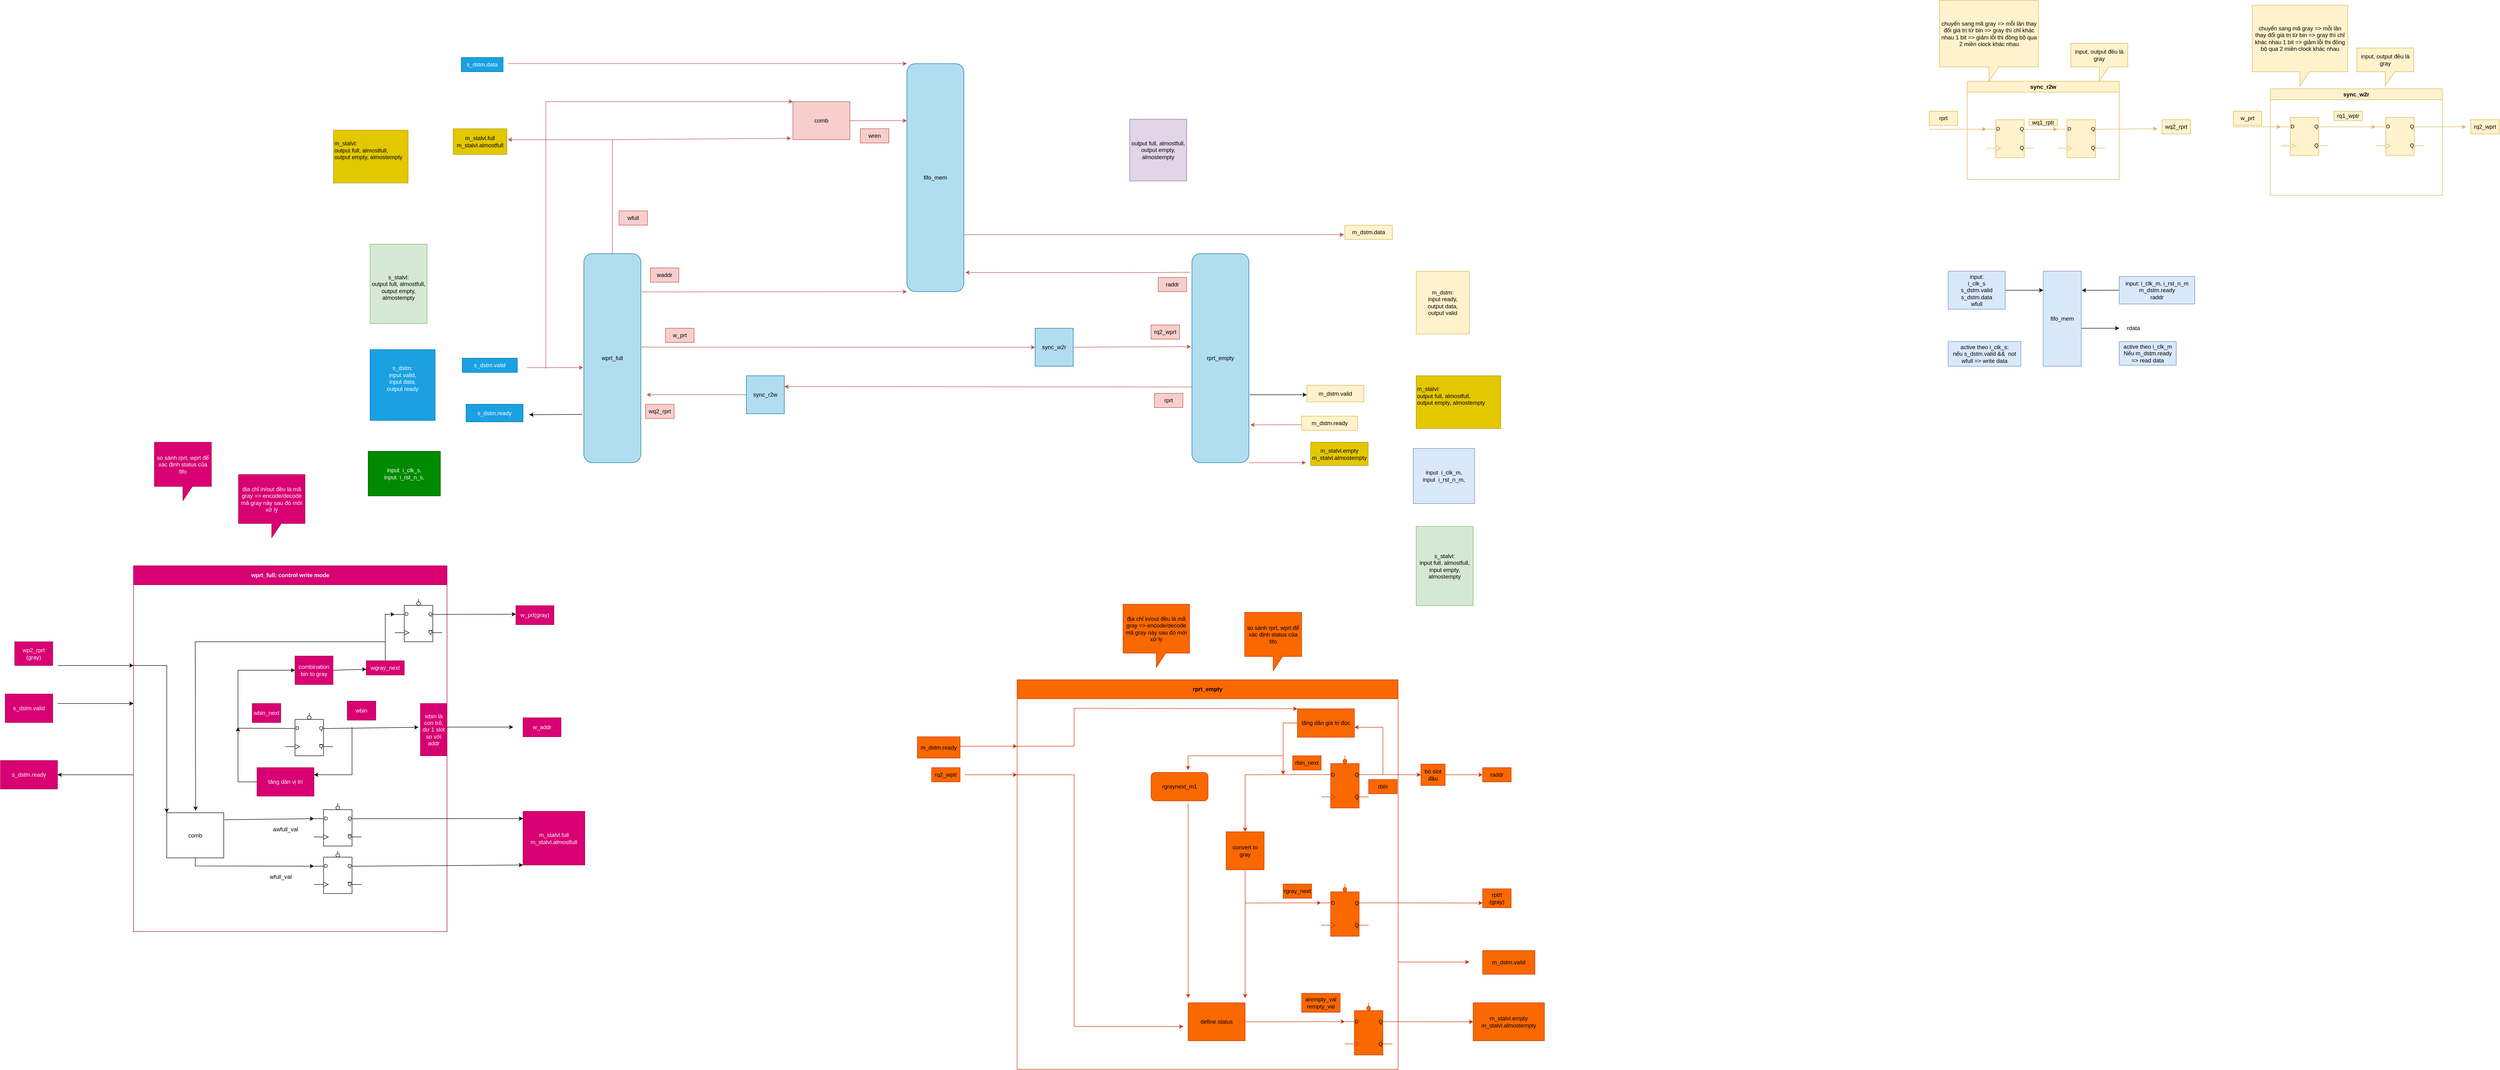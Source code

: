 <mxfile version="21.1.2" type="device">
  <diagram name="Trang-1" id="65f-bcQOaLg-jTsh_qc7">
    <mxGraphModel dx="10359" dy="681" grid="0" gridSize="10" guides="1" tooltips="1" connect="1" arrows="1" fold="1" page="1" pageScale="1" pageWidth="9300" pageHeight="9981" math="0" shadow="0">
      <root>
        <mxCell id="0" />
        <mxCell id="1" parent="0" />
        <mxCell id="_Iu4-vJZ2ZIg731-Mx2W-1" value="wprt_full" style="rounded=1;whiteSpace=wrap;html=1;fillColor=#b1ddf0;strokeColor=#10739e;" parent="1" vertex="1">
          <mxGeometry x="648" y="703" width="120" height="440" as="geometry" />
        </mxCell>
        <mxCell id="_Iu4-vJZ2ZIg731-Mx2W-2" value="rprt_empty" style="rounded=1;whiteSpace=wrap;html=1;fillColor=#b1ddf0;strokeColor=#10739e;" parent="1" vertex="1">
          <mxGeometry x="1928" y="703" width="120" height="440" as="geometry" />
        </mxCell>
        <mxCell id="_Iu4-vJZ2ZIg731-Mx2W-3" value="" style="endArrow=classic;html=1;rounded=0;entryX=-0.012;entryY=0.545;entryDx=0;entryDy=0;entryPerimeter=0;fillColor=#f8cecc;strokeColor=#b85450;" parent="1" target="_Iu4-vJZ2ZIg731-Mx2W-1" edge="1">
          <mxGeometry width="50" height="50" relative="1" as="geometry">
            <mxPoint x="528" y="943" as="sourcePoint" />
            <mxPoint x="638" y="963" as="targetPoint" />
          </mxGeometry>
        </mxCell>
        <mxCell id="_Iu4-vJZ2ZIg731-Mx2W-4" value="s_dstm.valid" style="text;html=1;strokeColor=#006EAF;fillColor=#1ba1e2;align=center;verticalAlign=middle;whiteSpace=wrap;rounded=0;fontColor=#ffffff;" parent="1" vertex="1">
          <mxGeometry x="392" y="923" width="116" height="30" as="geometry" />
        </mxCell>
        <mxCell id="_Iu4-vJZ2ZIg731-Mx2W-5" value="fifo_mem" style="rounded=1;whiteSpace=wrap;html=1;fillColor=#b1ddf0;strokeColor=#10739e;" parent="1" vertex="1">
          <mxGeometry x="1328" y="303" width="120" height="480" as="geometry" />
        </mxCell>
        <mxCell id="_Iu4-vJZ2ZIg731-Mx2W-13" value="" style="verticalLabelPosition=bottom;shadow=0;dashed=0;align=center;html=1;verticalAlign=top;shape=mxgraph.electrical.logic_gates.d_type_flip-flop;fillColor=#fff2cc;strokeColor=#d6b656;" parent="1" vertex="1">
          <mxGeometry x="3600" y="421" width="100" height="80" as="geometry" />
        </mxCell>
        <mxCell id="_Iu4-vJZ2ZIg731-Mx2W-14" value="" style="verticalLabelPosition=bottom;shadow=0;dashed=0;align=center;html=1;verticalAlign=top;shape=mxgraph.electrical.logic_gates.d_type_flip-flop;fillColor=#fff2cc;strokeColor=#d6b656;" parent="1" vertex="1">
          <mxGeometry x="3750" y="421" width="100" height="80" as="geometry" />
        </mxCell>
        <mxCell id="_Iu4-vJZ2ZIg731-Mx2W-20" value="" style="endArrow=classic;html=1;rounded=0;fillColor=#f8cecc;strokeColor=#b85450;exitX=0;exitY=0.5;exitDx=0;exitDy=0;" parent="1" source="k-_fbgpfqe8nSi_xEBhA-1" edge="1">
          <mxGeometry width="50" height="50" relative="1" as="geometry">
            <mxPoint x="1020" y="1090" as="sourcePoint" />
            <mxPoint x="780" y="1000" as="targetPoint" />
            <Array as="points">
              <mxPoint x="950" y="1000" />
              <mxPoint x="900" y="1000" />
            </Array>
          </mxGeometry>
        </mxCell>
        <mxCell id="_Iu4-vJZ2ZIg731-Mx2W-21" value="wq2_rprt" style="text;html=1;strokeColor=#b85450;fillColor=#f8cecc;align=center;verticalAlign=middle;whiteSpace=wrap;rounded=0;" parent="1" vertex="1">
          <mxGeometry x="778" y="1020" width="60" height="30" as="geometry" />
        </mxCell>
        <mxCell id="_Iu4-vJZ2ZIg731-Mx2W-23" value="" style="endArrow=classic;html=1;rounded=0;entryX=0;entryY=0.25;entryDx=0;entryDy=0;entryPerimeter=0;exitX=1;exitY=0.25;exitDx=0;exitDy=0;exitPerimeter=0;fillColor=#fff2cc;strokeColor=#d6b656;" parent="1" source="_Iu4-vJZ2ZIg731-Mx2W-13" target="_Iu4-vJZ2ZIg731-Mx2W-14" edge="1">
          <mxGeometry width="50" height="50" relative="1" as="geometry">
            <mxPoint x="3690" y="471" as="sourcePoint" />
            <mxPoint x="3740" y="421" as="targetPoint" />
          </mxGeometry>
        </mxCell>
        <mxCell id="_Iu4-vJZ2ZIg731-Mx2W-24" value="" style="endArrow=classic;html=1;rounded=0;exitX=-0.004;exitY=0.638;exitDx=0;exitDy=0;exitPerimeter=0;fillColor=#f8cecc;strokeColor=#b85450;" parent="1" source="_Iu4-vJZ2ZIg731-Mx2W-2" edge="1">
          <mxGeometry width="50" height="50" relative="1" as="geometry">
            <mxPoint x="1448" y="983" as="sourcePoint" />
            <mxPoint x="1070" y="983" as="targetPoint" />
            <Array as="points">
              <mxPoint x="1140" y="983" />
              <mxPoint x="1078" y="983" />
              <mxPoint x="1080" y="983" />
            </Array>
          </mxGeometry>
        </mxCell>
        <mxCell id="_Iu4-vJZ2ZIg731-Mx2W-26" value="" style="verticalLabelPosition=bottom;shadow=0;dashed=0;align=center;html=1;verticalAlign=top;shape=mxgraph.electrical.logic_gates.d_type_flip-flop;fillColor=#fff2cc;strokeColor=#d6b656;" parent="1" vertex="1">
          <mxGeometry x="4220" y="416" width="100" height="80" as="geometry" />
        </mxCell>
        <mxCell id="_Iu4-vJZ2ZIg731-Mx2W-27" value="" style="verticalLabelPosition=bottom;shadow=0;dashed=0;align=center;html=1;verticalAlign=top;shape=mxgraph.electrical.logic_gates.d_type_flip-flop;fillColor=#fff2cc;strokeColor=#d6b656;" parent="1" vertex="1">
          <mxGeometry x="4421" y="416" width="100" height="80" as="geometry" />
        </mxCell>
        <mxCell id="_Iu4-vJZ2ZIg731-Mx2W-28" value="rprt" style="text;html=1;strokeColor=#b85450;fillColor=#f8cecc;align=center;verticalAlign=middle;whiteSpace=wrap;rounded=0;" parent="1" vertex="1">
          <mxGeometry x="1849" y="997" width="60" height="30" as="geometry" />
        </mxCell>
        <mxCell id="_Iu4-vJZ2ZIg731-Mx2W-29" value="" style="endArrow=classic;html=1;rounded=0;exitX=1.011;exitY=0.447;exitDx=0;exitDy=0;exitPerimeter=0;fillColor=#f8cecc;strokeColor=#b85450;entryX=0;entryY=0.5;entryDx=0;entryDy=0;" parent="1" source="_Iu4-vJZ2ZIg731-Mx2W-1" target="k-_fbgpfqe8nSi_xEBhA-9" edge="1">
          <mxGeometry width="50" height="50" relative="1" as="geometry">
            <mxPoint x="898" y="913" as="sourcePoint" />
            <mxPoint x="1540" y="1250" as="targetPoint" />
            <Array as="points">
              <mxPoint x="1528" y="900" />
            </Array>
          </mxGeometry>
        </mxCell>
        <mxCell id="_Iu4-vJZ2ZIg731-Mx2W-30" value="w_prt" style="text;html=1;strokeColor=#b85450;fillColor=#f8cecc;align=center;verticalAlign=middle;whiteSpace=wrap;rounded=0;" parent="1" vertex="1">
          <mxGeometry x="820" y="860" width="60" height="30" as="geometry" />
        </mxCell>
        <mxCell id="_Iu4-vJZ2ZIg731-Mx2W-31" value="" style="endArrow=classic;html=1;rounded=0;exitX=1;exitY=0.25;exitDx=0;exitDy=0;exitPerimeter=0;fillColor=#fff2cc;strokeColor=#d6b656;" parent="1" source="_Iu4-vJZ2ZIg731-Mx2W-26" edge="1">
          <mxGeometry width="50" height="50" relative="1" as="geometry">
            <mxPoint x="4310" y="506" as="sourcePoint" />
            <mxPoint x="4420" y="436" as="targetPoint" />
          </mxGeometry>
        </mxCell>
        <mxCell id="_Iu4-vJZ2ZIg731-Mx2W-32" value="" style="endArrow=classic;html=1;rounded=0;entryX=-0.017;entryY=0.445;entryDx=0;entryDy=0;entryPerimeter=0;fillColor=#f8cecc;strokeColor=#b85450;" parent="1" source="k-_fbgpfqe8nSi_xEBhA-9" target="_Iu4-vJZ2ZIg731-Mx2W-2" edge="1">
          <mxGeometry width="50" height="50" relative="1" as="geometry">
            <mxPoint x="1750" y="1053" as="sourcePoint" />
            <mxPoint x="1888" y="1043" as="targetPoint" />
          </mxGeometry>
        </mxCell>
        <mxCell id="_Iu4-vJZ2ZIg731-Mx2W-33" value="rq2_wprt" style="text;html=1;strokeColor=#b85450;fillColor=#f8cecc;align=center;verticalAlign=middle;whiteSpace=wrap;rounded=0;" parent="1" vertex="1">
          <mxGeometry x="1842" y="853" width="60" height="30" as="geometry" />
        </mxCell>
        <mxCell id="_Iu4-vJZ2ZIg731-Mx2W-34" value="" style="endArrow=classic;html=1;rounded=0;exitX=1.013;exitY=0.183;exitDx=0;exitDy=0;exitPerimeter=0;entryX=0;entryY=1;entryDx=0;entryDy=0;fillColor=#f8cecc;strokeColor=#b85450;" parent="1" source="_Iu4-vJZ2ZIg731-Mx2W-1" target="_Iu4-vJZ2ZIg731-Mx2W-5" edge="1">
          <mxGeometry width="50" height="50" relative="1" as="geometry">
            <mxPoint x="878" y="843" as="sourcePoint" />
            <mxPoint x="928" y="793" as="targetPoint" />
          </mxGeometry>
        </mxCell>
        <mxCell id="_Iu4-vJZ2ZIg731-Mx2W-35" value="waddr" style="text;html=1;strokeColor=#b85450;fillColor=#f8cecc;align=center;verticalAlign=middle;whiteSpace=wrap;rounded=0;" parent="1" vertex="1">
          <mxGeometry x="788" y="733" width="60" height="30" as="geometry" />
        </mxCell>
        <mxCell id="_Iu4-vJZ2ZIg731-Mx2W-38" value="" style="endArrow=classic;html=1;rounded=0;entryX=0;entryY=0.25;entryDx=0;entryDy=0;fillColor=#f8cecc;strokeColor=#b85450;" parent="1" target="_Iu4-vJZ2ZIg731-Mx2W-5" edge="1">
          <mxGeometry width="50" height="50" relative="1" as="geometry">
            <mxPoint x="1208" y="423" as="sourcePoint" />
            <mxPoint x="1278" y="433" as="targetPoint" />
          </mxGeometry>
        </mxCell>
        <mxCell id="_Iu4-vJZ2ZIg731-Mx2W-39" value="wren" style="text;html=1;strokeColor=#b85450;fillColor=#f8cecc;align=center;verticalAlign=middle;whiteSpace=wrap;rounded=0;" parent="1" vertex="1">
          <mxGeometry x="1230" y="440" width="60" height="30" as="geometry" />
        </mxCell>
        <mxCell id="_Iu4-vJZ2ZIg731-Mx2W-41" value="comb" style="rounded=0;whiteSpace=wrap;html=1;fillColor=#f8cecc;strokeColor=#b85450;" parent="1" vertex="1">
          <mxGeometry x="1088" y="383" width="120" height="80" as="geometry" />
        </mxCell>
        <mxCell id="_Iu4-vJZ2ZIg731-Mx2W-43" value="" style="endArrow=classic;html=1;rounded=0;entryX=0;entryY=0;entryDx=0;entryDy=0;fillColor=#f8cecc;strokeColor=#b85450;" parent="1" target="_Iu4-vJZ2ZIg731-Mx2W-41" edge="1">
          <mxGeometry width="50" height="50" relative="1" as="geometry">
            <mxPoint x="568" y="944.569" as="sourcePoint" />
            <mxPoint x="828" y="353" as="targetPoint" />
            <Array as="points">
              <mxPoint x="568" y="383" />
            </Array>
          </mxGeometry>
        </mxCell>
        <mxCell id="_Iu4-vJZ2ZIg731-Mx2W-44" value="" style="endArrow=classic;html=1;rounded=0;entryX=-0.034;entryY=0.964;entryDx=0;entryDy=0;entryPerimeter=0;exitX=0.5;exitY=0;exitDx=0;exitDy=0;fillColor=#f8cecc;strokeColor=#b85450;" parent="1" source="_Iu4-vJZ2ZIg731-Mx2W-1" target="_Iu4-vJZ2ZIg731-Mx2W-41" edge="1">
          <mxGeometry width="50" height="50" relative="1" as="geometry">
            <mxPoint x="928" y="533" as="sourcePoint" />
            <mxPoint x="978" y="483" as="targetPoint" />
            <Array as="points">
              <mxPoint x="708" y="463" />
            </Array>
          </mxGeometry>
        </mxCell>
        <mxCell id="_Iu4-vJZ2ZIg731-Mx2W-45" value="wfull" style="text;html=1;strokeColor=#b85450;fillColor=#f8cecc;align=center;verticalAlign=middle;whiteSpace=wrap;rounded=0;" parent="1" vertex="1">
          <mxGeometry x="722" y="613" width="60" height="30" as="geometry" />
        </mxCell>
        <mxCell id="_Iu4-vJZ2ZIg731-Mx2W-47" value="" style="endArrow=classic;html=1;rounded=0;entryX=0;entryY=0;entryDx=0;entryDy=0;fillColor=#f8cecc;strokeColor=#b85450;" parent="1" target="_Iu4-vJZ2ZIg731-Mx2W-5" edge="1">
          <mxGeometry width="50" height="50" relative="1" as="geometry">
            <mxPoint x="488" y="303" as="sourcePoint" />
            <mxPoint x="898" y="273" as="targetPoint" />
          </mxGeometry>
        </mxCell>
        <mxCell id="_Iu4-vJZ2ZIg731-Mx2W-48" value="s_dstm.data" style="text;html=1;strokeColor=#006EAF;fillColor=#1ba1e2;align=center;verticalAlign=middle;whiteSpace=wrap;rounded=0;fontColor=#ffffff;" parent="1" vertex="1">
          <mxGeometry x="390" y="290" width="88" height="30" as="geometry" />
        </mxCell>
        <mxCell id="_Iu4-vJZ2ZIg731-Mx2W-49" value="" style="endArrow=classic;html=1;rounded=0;fillColor=#f8cecc;strokeColor=#b85450;" parent="1" edge="1">
          <mxGeometry width="50" height="50" relative="1" as="geometry">
            <mxPoint x="708" y="463" as="sourcePoint" />
            <mxPoint x="488" y="463" as="targetPoint" />
          </mxGeometry>
        </mxCell>
        <mxCell id="_Iu4-vJZ2ZIg731-Mx2W-50" value="" style="endArrow=classic;html=1;rounded=0;exitX=1;exitY=1;exitDx=0;exitDy=0;fillColor=#f8cecc;strokeColor=#b85450;" parent="1" source="_Iu4-vJZ2ZIg731-Mx2W-2" edge="1">
          <mxGeometry width="50" height="50" relative="1" as="geometry">
            <mxPoint x="2088" y="1093" as="sourcePoint" />
            <mxPoint x="2168" y="1143" as="targetPoint" />
          </mxGeometry>
        </mxCell>
        <mxCell id="_Iu4-vJZ2ZIg731-Mx2W-51" value="m_stalvl.empty&lt;br&gt;m_stalvl.almostempty" style="text;html=1;strokeColor=#B09500;fillColor=#e3c800;align=center;verticalAlign=middle;whiteSpace=wrap;rounded=0;fontColor=#000000;" parent="1" vertex="1">
          <mxGeometry x="2178" y="1100" width="121" height="49" as="geometry" />
        </mxCell>
        <mxCell id="_Iu4-vJZ2ZIg731-Mx2W-52" value="" style="endArrow=classic;html=1;rounded=0;entryX=1.025;entryY=0.819;entryDx=0;entryDy=0;entryPerimeter=0;fillColor=#f8cecc;strokeColor=#b85450;" parent="1" target="_Iu4-vJZ2ZIg731-Mx2W-2" edge="1">
          <mxGeometry width="50" height="50" relative="1" as="geometry">
            <mxPoint x="2168" y="1063" as="sourcePoint" />
            <mxPoint x="2178" y="1013" as="targetPoint" />
          </mxGeometry>
        </mxCell>
        <mxCell id="_Iu4-vJZ2ZIg731-Mx2W-53" value="m_dstm.ready" style="text;html=1;strokeColor=#d6b656;fillColor=#fff2cc;align=center;verticalAlign=middle;whiteSpace=wrap;rounded=0;" parent="1" vertex="1">
          <mxGeometry x="2159" y="1045" width="118" height="30" as="geometry" />
        </mxCell>
        <mxCell id="_Iu4-vJZ2ZIg731-Mx2W-54" value="" style="endArrow=classic;html=1;rounded=0;entryX=1.025;entryY=0.916;entryDx=0;entryDy=0;entryPerimeter=0;exitX=-0.031;exitY=0.089;exitDx=0;exitDy=0;exitPerimeter=0;fillColor=#f8cecc;strokeColor=#b85450;" parent="1" source="_Iu4-vJZ2ZIg731-Mx2W-2" target="_Iu4-vJZ2ZIg731-Mx2W-5" edge="1">
          <mxGeometry width="50" height="50" relative="1" as="geometry">
            <mxPoint x="1808" y="823" as="sourcePoint" />
            <mxPoint x="1858" y="773" as="targetPoint" />
            <Array as="points">
              <mxPoint x="1808" y="743" />
            </Array>
          </mxGeometry>
        </mxCell>
        <mxCell id="_Iu4-vJZ2ZIg731-Mx2W-55" value="raddr" style="text;html=1;strokeColor=#b85450;fillColor=#f8cecc;align=center;verticalAlign=middle;whiteSpace=wrap;rounded=0;" parent="1" vertex="1">
          <mxGeometry x="1857" y="753" width="60" height="30" as="geometry" />
        </mxCell>
        <mxCell id="_Iu4-vJZ2ZIg731-Mx2W-56" value="" style="endArrow=classic;html=1;rounded=0;fillColor=#f8cecc;strokeColor=#b85450;" parent="1" edge="1">
          <mxGeometry width="50" height="50" relative="1" as="geometry">
            <mxPoint x="1448" y="663" as="sourcePoint" />
            <mxPoint x="2248" y="663" as="targetPoint" />
          </mxGeometry>
        </mxCell>
        <mxCell id="_Iu4-vJZ2ZIg731-Mx2W-57" value="m_dstm.data" style="text;html=1;strokeColor=#d6b656;fillColor=#fff2cc;align=center;verticalAlign=middle;whiteSpace=wrap;rounded=0;" parent="1" vertex="1">
          <mxGeometry x="2250" y="643" width="100" height="30" as="geometry" />
        </mxCell>
        <mxCell id="_Iu4-vJZ2ZIg731-Mx2W-58" value="" style="endArrow=classic;html=1;rounded=0;exitX=-0.025;exitY=0.769;exitDx=0;exitDy=0;exitPerimeter=0;" parent="1" source="_Iu4-vJZ2ZIg731-Mx2W-1" edge="1">
          <mxGeometry width="50" height="50" relative="1" as="geometry">
            <mxPoint x="419" y="1061" as="sourcePoint" />
            <mxPoint x="533" y="1042" as="targetPoint" />
          </mxGeometry>
        </mxCell>
        <mxCell id="_Iu4-vJZ2ZIg731-Mx2W-59" value="s_dstm.ready" style="rounded=0;whiteSpace=wrap;html=1;fillColor=#1ba1e2;strokeColor=#006EAF;fontColor=#ffffff;" parent="1" vertex="1">
          <mxGeometry x="400" y="1020" width="120" height="37" as="geometry" />
        </mxCell>
        <mxCell id="_Iu4-vJZ2ZIg731-Mx2W-60" value="" style="endArrow=classic;html=1;rounded=0;exitX=1.017;exitY=0.675;exitDx=0;exitDy=0;exitPerimeter=0;" parent="1" source="_Iu4-vJZ2ZIg731-Mx2W-2" edge="1">
          <mxGeometry width="50" height="50" relative="1" as="geometry">
            <mxPoint x="2090" y="1000" as="sourcePoint" />
            <mxPoint x="2170" y="1000" as="targetPoint" />
          </mxGeometry>
        </mxCell>
        <mxCell id="_Iu4-vJZ2ZIg731-Mx2W-62" value="m_dstm.valid" style="rounded=0;whiteSpace=wrap;html=1;fillColor=#fff2cc;strokeColor=#d6b656;" parent="1" vertex="1">
          <mxGeometry x="2170" y="980" width="120" height="35" as="geometry" />
        </mxCell>
        <mxCell id="_Iu4-vJZ2ZIg731-Mx2W-64" value="&lt;br style=&quot;border-color: var(--border-color); text-align: left;&quot;&gt;s_stalvl:&lt;br style=&quot;border-color: var(--border-color); text-align: left;&quot;&gt;&lt;span style=&quot;text-align: left;&quot;&gt;output full, almostfull,&lt;/span&gt;&lt;br style=&quot;border-color: var(--border-color); text-align: left;&quot;&gt;&lt;span style=&quot;text-align: left;&quot;&gt;output empty, almostempty&lt;/span&gt;" style="rounded=0;whiteSpace=wrap;html=1;fillColor=#d5e8d4;strokeColor=#82b366;" parent="1" vertex="1">
          <mxGeometry x="198" y="683" width="120" height="167" as="geometry" />
        </mxCell>
        <mxCell id="_Iu4-vJZ2ZIg731-Mx2W-65" value="&lt;div&gt;  output full, almostfull,&lt;/div&gt;&lt;div&gt;&lt;span style=&quot;&quot;&gt;  &lt;/span&gt;output empty, almostempty&lt;/div&gt;" style="rounded=0;whiteSpace=wrap;html=1;fillColor=#e1d5e7;strokeColor=#9673a6;" parent="1" vertex="1">
          <mxGeometry x="1797" y="420" width="120" height="130" as="geometry" />
        </mxCell>
        <mxCell id="_Iu4-vJZ2ZIg731-Mx2W-66" value="wq1_rptr" style="text;html=1;strokeColor=#d6b656;fillColor=#fff2cc;align=center;verticalAlign=middle;whiteSpace=wrap;rounded=0;" parent="1" vertex="1">
          <mxGeometry x="3690" y="420" width="60" height="13" as="geometry" />
        </mxCell>
        <mxCell id="_Iu4-vJZ2ZIg731-Mx2W-67" value="rq1_wptr" style="text;html=1;strokeColor=#d6b656;fillColor=#fff2cc;align=center;verticalAlign=middle;whiteSpace=wrap;rounded=0;" parent="1" vertex="1">
          <mxGeometry x="4332" y="403" width="60" height="20" as="geometry" />
        </mxCell>
        <mxCell id="k-_fbgpfqe8nSi_xEBhA-1" value="sync_r2w" style="rounded=0;whiteSpace=wrap;html=1;fillColor=#b1ddf0;strokeColor=#10739e;" parent="1" vertex="1">
          <mxGeometry x="990" y="960" width="80" height="80" as="geometry" />
        </mxCell>
        <mxCell id="k-_fbgpfqe8nSi_xEBhA-3" value="sync_r2w" style="swimlane;whiteSpace=wrap;html=1;startSize=23;fillColor=#fff2cc;strokeColor=#d6b656;" parent="1" vertex="1">
          <mxGeometry x="3560" y="340" width="320" height="207" as="geometry" />
        </mxCell>
        <mxCell id="k-_fbgpfqe8nSi_xEBhA-4" value="" style="endArrow=classic;html=1;rounded=0;entryX=0;entryY=0.25;entryDx=0;entryDy=0;entryPerimeter=0;fillColor=#fff2cc;strokeColor=#d6b656;" parent="1" target="_Iu4-vJZ2ZIg731-Mx2W-13" edge="1">
          <mxGeometry width="50" height="50" relative="1" as="geometry">
            <mxPoint x="3480" y="441" as="sourcePoint" />
            <mxPoint x="3450" y="440" as="targetPoint" />
          </mxGeometry>
        </mxCell>
        <mxCell id="k-_fbgpfqe8nSi_xEBhA-5" value="" style="endArrow=classic;html=1;rounded=0;exitX=1;exitY=0.25;exitDx=0;exitDy=0;exitPerimeter=0;fillColor=#fff2cc;strokeColor=#d6b656;" parent="1" source="_Iu4-vJZ2ZIg731-Mx2W-14" edge="1">
          <mxGeometry width="50" height="50" relative="1" as="geometry">
            <mxPoint x="3850" y="440" as="sourcePoint" />
            <mxPoint x="3960" y="440" as="targetPoint" />
          </mxGeometry>
        </mxCell>
        <mxCell id="k-_fbgpfqe8nSi_xEBhA-6" value="rprt" style="text;html=1;strokeColor=#d6b656;fillColor=#fff2cc;align=center;verticalAlign=middle;whiteSpace=wrap;rounded=0;" parent="1" vertex="1">
          <mxGeometry x="3480" y="403" width="60" height="30" as="geometry" />
        </mxCell>
        <mxCell id="k-_fbgpfqe8nSi_xEBhA-7" value="wq2_rprt" style="text;html=1;strokeColor=#d6b656;fillColor=#fff2cc;align=center;verticalAlign=middle;whiteSpace=wrap;rounded=0;" parent="1" vertex="1">
          <mxGeometry x="3970" y="421" width="60" height="30" as="geometry" />
        </mxCell>
        <mxCell id="k-_fbgpfqe8nSi_xEBhA-9" value="sync_w2r" style="rounded=0;whiteSpace=wrap;html=1;fillColor=#b1ddf0;strokeColor=#10739e;" parent="1" vertex="1">
          <mxGeometry x="1598" y="860" width="80" height="80" as="geometry" />
        </mxCell>
        <mxCell id="k-_fbgpfqe8nSi_xEBhA-10" value="sync_w2r" style="swimlane;whiteSpace=wrap;html=1;startSize=23;fillColor=#fff2cc;strokeColor=#d6b656;" parent="1" vertex="1">
          <mxGeometry x="4198" y="356" width="362" height="224" as="geometry" />
        </mxCell>
        <mxCell id="k-_fbgpfqe8nSi_xEBhA-11" value="" style="endArrow=classic;html=1;rounded=0;entryX=0;entryY=0.25;entryDx=0;entryDy=0;entryPerimeter=0;fillColor=#fff2cc;strokeColor=#d6b656;" parent="1" target="_Iu4-vJZ2ZIg731-Mx2W-26" edge="1">
          <mxGeometry width="50" height="50" relative="1" as="geometry">
            <mxPoint x="4120" y="436" as="sourcePoint" />
            <mxPoint x="4130" y="460" as="targetPoint" />
          </mxGeometry>
        </mxCell>
        <mxCell id="k-_fbgpfqe8nSi_xEBhA-12" value="w_prt" style="text;html=1;strokeColor=#d6b656;fillColor=#fff2cc;align=center;verticalAlign=middle;whiteSpace=wrap;rounded=0;" parent="1" vertex="1">
          <mxGeometry x="4120" y="403" width="60" height="30" as="geometry" />
        </mxCell>
        <mxCell id="k-_fbgpfqe8nSi_xEBhA-13" value="" style="endArrow=classic;html=1;rounded=0;exitX=1;exitY=0.25;exitDx=0;exitDy=0;exitPerimeter=0;fillColor=#fff2cc;strokeColor=#d6b656;" parent="1" source="_Iu4-vJZ2ZIg731-Mx2W-27" edge="1">
          <mxGeometry width="50" height="50" relative="1" as="geometry">
            <mxPoint x="4710" y="450" as="sourcePoint" />
            <mxPoint x="4610" y="436" as="targetPoint" />
          </mxGeometry>
        </mxCell>
        <mxCell id="k-_fbgpfqe8nSi_xEBhA-14" value="rq2_wprt" style="text;html=1;strokeColor=#d6b656;fillColor=#fff2cc;align=center;verticalAlign=middle;whiteSpace=wrap;rounded=0;" parent="1" vertex="1">
          <mxGeometry x="4620" y="421" width="60" height="30" as="geometry" />
        </mxCell>
        <mxCell id="k-_fbgpfqe8nSi_xEBhA-16" value="input, output đều là gray" style="shape=callout;whiteSpace=wrap;html=1;perimeter=calloutPerimeter;fillColor=#fff2cc;strokeColor=#d6b656;" parent="1" vertex="1">
          <mxGeometry x="3778" y="260" width="120" height="80" as="geometry" />
        </mxCell>
        <mxCell id="k-_fbgpfqe8nSi_xEBhA-17" value="input, output đều là gray" style="shape=callout;whiteSpace=wrap;html=1;perimeter=calloutPerimeter;fillColor=#fff2cc;strokeColor=#d6b656;" parent="1" vertex="1">
          <mxGeometry x="4380" y="270" width="120" height="80" as="geometry" />
        </mxCell>
        <mxCell id="k-_fbgpfqe8nSi_xEBhA-19" value="fifo_mem" style="rounded=0;whiteSpace=wrap;html=1;fillColor=#dae8fc;strokeColor=#6c8ebf;" parent="1" vertex="1">
          <mxGeometry x="3720" y="740" width="80" height="200" as="geometry" />
        </mxCell>
        <mxCell id="k-_fbgpfqe8nSi_xEBhA-20" value="" style="endArrow=classic;html=1;rounded=0;" parent="1" edge="1">
          <mxGeometry width="50" height="50" relative="1" as="geometry">
            <mxPoint x="3640" y="780" as="sourcePoint" />
            <mxPoint x="3720" y="780" as="targetPoint" />
          </mxGeometry>
        </mxCell>
        <mxCell id="k-_fbgpfqe8nSi_xEBhA-24" value="" style="endArrow=classic;html=1;rounded=0;exitX=0.999;exitY=0.6;exitDx=0;exitDy=0;exitPerimeter=0;" parent="1" source="k-_fbgpfqe8nSi_xEBhA-19" edge="1">
          <mxGeometry width="50" height="50" relative="1" as="geometry">
            <mxPoint x="3825" y="927" as="sourcePoint" />
            <mxPoint x="3880" y="860" as="targetPoint" />
          </mxGeometry>
        </mxCell>
        <mxCell id="k-_fbgpfqe8nSi_xEBhA-25" value="" style="endArrow=classic;html=1;rounded=0;entryX=1.017;entryY=0.201;entryDx=0;entryDy=0;exitX=0;exitY=0.5;exitDx=0;exitDy=0;entryPerimeter=0;" parent="1" source="k-_fbgpfqe8nSi_xEBhA-26" target="k-_fbgpfqe8nSi_xEBhA-19" edge="1">
          <mxGeometry width="50" height="50" relative="1" as="geometry">
            <mxPoint x="3868" y="802" as="sourcePoint" />
            <mxPoint x="3901" y="733" as="targetPoint" />
          </mxGeometry>
        </mxCell>
        <mxCell id="k-_fbgpfqe8nSi_xEBhA-26" value="input: i_clk_m, i_rst_n_m&lt;br&gt;m_dstm.ready&lt;br&gt;raddr" style="text;html=1;strokeColor=#6c8ebf;fillColor=#dae8fc;align=center;verticalAlign=middle;whiteSpace=wrap;rounded=0;" parent="1" vertex="1">
          <mxGeometry x="3880" y="751" width="159" height="58" as="geometry" />
        </mxCell>
        <mxCell id="k-_fbgpfqe8nSi_xEBhA-27" value="rdata" style="text;html=1;strokeColor=none;fillColor=none;align=center;verticalAlign=middle;whiteSpace=wrap;rounded=0;" parent="1" vertex="1">
          <mxGeometry x="3880" y="850" width="60" height="20" as="geometry" />
        </mxCell>
        <mxCell id="k-_fbgpfqe8nSi_xEBhA-28" value="input:&lt;br&gt;i_clk_s&lt;br&gt;s_dstm.valid&lt;br&gt;s_dstm.data&lt;br&gt;wfull" style="text;html=1;strokeColor=#6c8ebf;fillColor=#dae8fc;align=center;verticalAlign=middle;whiteSpace=wrap;rounded=0;" parent="1" vertex="1">
          <mxGeometry x="3520" y="740" width="120" height="80" as="geometry" />
        </mxCell>
        <mxCell id="k-_fbgpfqe8nSi_xEBhA-29" value="active theo i_clk_s:&lt;br&gt;nếu s_dstm.valid &amp;amp;&amp;amp;&amp;nbsp; not wfull =&amp;gt; write data" style="text;html=1;strokeColor=#6c8ebf;fillColor=#dae8fc;align=center;verticalAlign=middle;whiteSpace=wrap;rounded=0;" parent="1" vertex="1">
          <mxGeometry x="3520" y="888" width="153" height="52" as="geometry" />
        </mxCell>
        <mxCell id="k-_fbgpfqe8nSi_xEBhA-30" value="active theo i_clk_m&lt;br&gt;Nếu m_dstm.ready =&amp;gt; read data" style="text;html=1;strokeColor=#6c8ebf;fillColor=#dae8fc;align=center;verticalAlign=middle;whiteSpace=wrap;rounded=0;" parent="1" vertex="1">
          <mxGeometry x="3880" y="888" width="120" height="50" as="geometry" />
        </mxCell>
        <mxCell id="k-_fbgpfqe8nSi_xEBhA-33" value="&lt;div&gt;s_dstm:&lt;/div&gt;&lt;div&gt;&lt;span style=&quot;&quot;&gt;  &lt;/span&gt;input valid,&lt;/div&gt;&lt;div&gt;&lt;span style=&quot;&quot;&gt;  &lt;/span&gt;input data,&lt;/div&gt;&lt;div&gt;&lt;span style=&quot;&quot;&gt;  &lt;/span&gt;output ready&lt;/div&gt;&lt;div&gt;&lt;br&gt;&lt;/div&gt;&lt;div&gt;&lt;br&gt;&lt;/div&gt;" style="text;html=1;strokeColor=#006EAF;fillColor=#1ba1e2;align=center;verticalAlign=middle;whiteSpace=wrap;rounded=0;fontColor=#ffffff;" parent="1" vertex="1">
          <mxGeometry x="198" y="905" width="137" height="149" as="geometry" />
        </mxCell>
        <mxCell id="k-_fbgpfqe8nSi_xEBhA-34" value="&lt;br&gt;m_stalvl:&lt;br&gt;  output full, almostfull,&lt;br&gt;  output empty, almostempty" style="text;whiteSpace=wrap;html=1;fillColor=#e3c800;strokeColor=#B09500;fontColor=#000000;" parent="1" vertex="1">
          <mxGeometry x="2400" y="960" width="178.09" height="111.18" as="geometry" />
        </mxCell>
        <mxCell id="k-_fbgpfqe8nSi_xEBhA-36" value="&lt;div style=&quot;border-color: var(--border-color);&quot;&gt;m_dstm:&lt;/div&gt;&lt;div style=&quot;border-color: var(--border-color);&quot;&gt;input ready,&lt;/div&gt;&lt;div style=&quot;border-color: var(--border-color);&quot;&gt;&lt;span style=&quot;border-color: var(--border-color);&quot;&gt;&lt;/span&gt;output data,&lt;/div&gt;&lt;div style=&quot;border-color: var(--border-color);&quot;&gt;&lt;span style=&quot;border-color: var(--border-color);&quot;&gt;&lt;/span&gt;output valid&lt;/div&gt;" style="text;html=1;strokeColor=#d6b656;fillColor=#fff2cc;align=center;verticalAlign=middle;whiteSpace=wrap;rounded=0;" parent="1" vertex="1">
          <mxGeometry x="2400" y="740" width="112" height="132" as="geometry" />
        </mxCell>
        <mxCell id="k-_fbgpfqe8nSi_xEBhA-37" value="&lt;div&gt; input&amp;nbsp; i_clk_s,&lt;/div&gt;&lt;div&gt;&lt;span style=&quot;&quot;&gt; &lt;/span&gt;input&amp;nbsp; i_rst_n_s,&lt;/div&gt;" style="text;html=1;strokeColor=#005700;fillColor=#008a00;align=center;verticalAlign=middle;whiteSpace=wrap;rounded=0;fontColor=#ffffff;" parent="1" vertex="1">
          <mxGeometry x="194" y="1119" width="152" height="94" as="geometry" />
        </mxCell>
        <mxCell id="k-_fbgpfqe8nSi_xEBhA-38" value="&lt;div&gt; input&amp;nbsp; i_clk_m,&lt;/div&gt;&lt;div&gt;&lt;span style=&quot;&quot;&gt; &lt;/span&gt;input&amp;nbsp; i_rst_n_m,&lt;/div&gt;" style="text;html=1;strokeColor=#6c8ebf;fillColor=#dae8fc;align=center;verticalAlign=middle;whiteSpace=wrap;rounded=0;" parent="1" vertex="1">
          <mxGeometry x="2394" y="1113" width="129" height="116" as="geometry" />
        </mxCell>
        <mxCell id="k-_fbgpfqe8nSi_xEBhA-39" value="&lt;br&gt;m_stalvl:&lt;br&gt;  output full, almostfull,&lt;br&gt;  output empty, almostempty" style="text;whiteSpace=wrap;html=1;fillColor=#e3c800;strokeColor=#B09500;fontColor=#000000;" parent="1" vertex="1">
          <mxGeometry x="121" y="443" width="157" height="111.18" as="geometry" />
        </mxCell>
        <mxCell id="k-_fbgpfqe8nSi_xEBhA-40" value="s_stalvl:&lt;br&gt;&lt;div&gt;  input full, almostfull,&lt;/div&gt;&lt;div&gt;&lt;span style=&quot;background-color: initial;&quot;&gt;input empty, almostempty&lt;/span&gt;&lt;br&gt;&lt;/div&gt;" style="rounded=0;whiteSpace=wrap;html=1;fillColor=#d5e8d4;strokeColor=#82b366;" parent="1" vertex="1">
          <mxGeometry x="2400" y="1277" width="120" height="167" as="geometry" />
        </mxCell>
        <mxCell id="k-_fbgpfqe8nSi_xEBhA-41" value="m_stalvl.full&lt;br&gt;m_stalvl.almostfull" style="text;html=1;strokeColor=#B09500;fillColor=#e3c800;align=center;verticalAlign=middle;whiteSpace=wrap;rounded=0;fontColor=#000000;" parent="1" vertex="1">
          <mxGeometry x="373" y="440" width="113" height="54" as="geometry" />
        </mxCell>
        <mxCell id="k-_fbgpfqe8nSi_xEBhA-42" value="wprt_full: control write mode" style="swimlane;whiteSpace=wrap;html=1;startSize=40;fillColor=#d80073;fontColor=#ffffff;strokeColor=#A50040;" parent="1" vertex="1">
          <mxGeometry x="-300" y="1360" width="660" height="770" as="geometry" />
        </mxCell>
        <mxCell id="k-_fbgpfqe8nSi_xEBhA-76" value="" style="verticalLabelPosition=bottom;shadow=0;dashed=0;align=center;html=1;verticalAlign=top;shape=mxgraph.electrical.logic_gates.d_type_flip-flop_with_clear_2;" parent="k-_fbgpfqe8nSi_xEBhA-42" vertex="1">
          <mxGeometry x="320" y="310" width="100" height="90" as="geometry" />
        </mxCell>
        <mxCell id="k-_fbgpfqe8nSi_xEBhA-77" value="" style="verticalLabelPosition=bottom;shadow=0;dashed=0;align=center;html=1;verticalAlign=top;shape=mxgraph.electrical.logic_gates.d_type_flip-flop_with_clear_2;" parent="k-_fbgpfqe8nSi_xEBhA-42" vertex="1">
          <mxGeometry x="550" y="70" width="100" height="90" as="geometry" />
        </mxCell>
        <mxCell id="k-_fbgpfqe8nSi_xEBhA-79" value="" style="endArrow=classic;html=1;rounded=0;entryX=0;entryY=0.36;entryDx=0;entryDy=0;entryPerimeter=0;" parent="k-_fbgpfqe8nSi_xEBhA-42" target="k-_fbgpfqe8nSi_xEBhA-77" edge="1">
          <mxGeometry width="50" height="50" relative="1" as="geometry">
            <mxPoint x="530" y="200" as="sourcePoint" />
            <mxPoint x="460" y="150" as="targetPoint" />
            <Array as="points">
              <mxPoint x="530" y="102" />
            </Array>
          </mxGeometry>
        </mxCell>
        <mxCell id="k-_fbgpfqe8nSi_xEBhA-80" value="wgray_next" style="text;html=1;strokeColor=#A50040;fillColor=#d80073;align=center;verticalAlign=middle;whiteSpace=wrap;rounded=0;fontColor=#ffffff;" parent="k-_fbgpfqe8nSi_xEBhA-42" vertex="1">
          <mxGeometry x="490" y="200" width="80" height="30" as="geometry" />
        </mxCell>
        <mxCell id="k-_fbgpfqe8nSi_xEBhA-85" value="" style="endArrow=classic;html=1;rounded=0;entryX=0.003;entryY=0.597;entryDx=0;entryDy=0;entryPerimeter=0;" parent="k-_fbgpfqe8nSi_xEBhA-42" target="k-_fbgpfqe8nSi_xEBhA-80" edge="1">
          <mxGeometry width="50" height="50" relative="1" as="geometry">
            <mxPoint x="420" y="220" as="sourcePoint" />
            <mxPoint x="420" y="250" as="targetPoint" />
          </mxGeometry>
        </mxCell>
        <mxCell id="k-_fbgpfqe8nSi_xEBhA-86" value="combination&lt;br&gt;bin to gray" style="rounded=0;whiteSpace=wrap;html=1;fillColor=#d80073;fontColor=#ffffff;strokeColor=#A50040;" parent="k-_fbgpfqe8nSi_xEBhA-42" vertex="1">
          <mxGeometry x="340" y="190" width="80" height="60" as="geometry" />
        </mxCell>
        <mxCell id="k-_fbgpfqe8nSi_xEBhA-87" value="" style="endArrow=classic;html=1;rounded=0;entryX=0;entryY=0.5;entryDx=0;entryDy=0;exitX=0;exitY=0.36;exitDx=0;exitDy=0;exitPerimeter=0;" parent="k-_fbgpfqe8nSi_xEBhA-42" source="k-_fbgpfqe8nSi_xEBhA-76" target="k-_fbgpfqe8nSi_xEBhA-86" edge="1">
          <mxGeometry width="50" height="50" relative="1" as="geometry">
            <mxPoint x="240" y="220" as="sourcePoint" />
            <mxPoint x="340" y="240" as="targetPoint" />
            <Array as="points">
              <mxPoint x="220" y="342" />
              <mxPoint x="220" y="220" />
            </Array>
          </mxGeometry>
        </mxCell>
        <mxCell id="k-_fbgpfqe8nSi_xEBhA-88" value="" style="endArrow=classic;html=1;rounded=0;exitX=1;exitY=0.36;exitDx=0;exitDy=0;exitPerimeter=0;" parent="k-_fbgpfqe8nSi_xEBhA-42" source="k-_fbgpfqe8nSi_xEBhA-76" edge="1">
          <mxGeometry width="50" height="50" relative="1" as="geometry">
            <mxPoint x="560" y="300" as="sourcePoint" />
            <mxPoint x="600" y="340" as="targetPoint" />
          </mxGeometry>
        </mxCell>
        <mxCell id="k-_fbgpfqe8nSi_xEBhA-89" value="wbin là con trỏ, dư 1 slot so với addr" style="rounded=0;whiteSpace=wrap;html=1;fillColor=#d80073;fontColor=#ffffff;strokeColor=#A50040;" parent="k-_fbgpfqe8nSi_xEBhA-42" vertex="1">
          <mxGeometry x="604" y="290" width="56" height="110" as="geometry" />
        </mxCell>
        <mxCell id="k-_fbgpfqe8nSi_xEBhA-90" value="" style="endArrow=classic;html=1;rounded=0;" parent="k-_fbgpfqe8nSi_xEBhA-42" edge="1">
          <mxGeometry width="50" height="50" relative="1" as="geometry">
            <mxPoint x="460" y="340" as="sourcePoint" />
            <mxPoint x="380" y="440" as="targetPoint" />
            <Array as="points">
              <mxPoint x="460" y="440" />
            </Array>
          </mxGeometry>
        </mxCell>
        <mxCell id="k-_fbgpfqe8nSi_xEBhA-91" value="wbin" style="text;html=1;strokeColor=#A50040;fillColor=#d80073;align=center;verticalAlign=middle;whiteSpace=wrap;rounded=0;fontColor=#ffffff;" parent="k-_fbgpfqe8nSi_xEBhA-42" vertex="1">
          <mxGeometry x="450" y="285" width="60" height="40" as="geometry" />
        </mxCell>
        <mxCell id="k-_fbgpfqe8nSi_xEBhA-92" value="wbin_next" style="text;html=1;strokeColor=#A50040;fillColor=#d80073;align=center;verticalAlign=middle;whiteSpace=wrap;rounded=0;fontColor=#ffffff;" parent="k-_fbgpfqe8nSi_xEBhA-42" vertex="1">
          <mxGeometry x="250" y="290" width="60" height="40" as="geometry" />
        </mxCell>
        <mxCell id="k-_fbgpfqe8nSi_xEBhA-93" value="tăng dần vị trí" style="rounded=0;whiteSpace=wrap;html=1;fillColor=#d80073;fontColor=#ffffff;strokeColor=#A50040;" parent="k-_fbgpfqe8nSi_xEBhA-42" vertex="1">
          <mxGeometry x="260" y="425" width="120" height="60" as="geometry" />
        </mxCell>
        <mxCell id="k-_fbgpfqe8nSi_xEBhA-94" value="" style="endArrow=classic;html=1;rounded=0;exitX=0;exitY=0.5;exitDx=0;exitDy=0;" parent="k-_fbgpfqe8nSi_xEBhA-42" source="k-_fbgpfqe8nSi_xEBhA-93" edge="1">
          <mxGeometry width="50" height="50" relative="1" as="geometry">
            <mxPoint x="120" y="430" as="sourcePoint" />
            <mxPoint x="220" y="340" as="targetPoint" />
            <Array as="points">
              <mxPoint x="220" y="455" />
            </Array>
          </mxGeometry>
        </mxCell>
        <mxCell id="k-_fbgpfqe8nSi_xEBhA-97" value="" style="verticalLabelPosition=bottom;shadow=0;dashed=0;align=center;html=1;verticalAlign=top;shape=mxgraph.electrical.logic_gates.d_type_flip-flop_with_clear_2;" parent="k-_fbgpfqe8nSi_xEBhA-42" vertex="1">
          <mxGeometry x="380" y="500" width="100" height="90" as="geometry" />
        </mxCell>
        <mxCell id="k-_fbgpfqe8nSi_xEBhA-98" value="" style="verticalLabelPosition=bottom;shadow=0;dashed=0;align=center;html=1;verticalAlign=top;shape=mxgraph.electrical.logic_gates.d_type_flip-flop_with_clear_2;" parent="k-_fbgpfqe8nSi_xEBhA-42" vertex="1">
          <mxGeometry x="380" y="600" width="100" height="90" as="geometry" />
        </mxCell>
        <mxCell id="k-_fbgpfqe8nSi_xEBhA-99" value="wfull_val" style="text;html=1;strokeColor=none;fillColor=none;align=center;verticalAlign=middle;whiteSpace=wrap;rounded=0;" parent="k-_fbgpfqe8nSi_xEBhA-42" vertex="1">
          <mxGeometry x="280" y="640" width="60" height="30" as="geometry" />
        </mxCell>
        <mxCell id="k-_fbgpfqe8nSi_xEBhA-100" value="awfull_val" style="text;html=1;strokeColor=none;fillColor=none;align=center;verticalAlign=middle;whiteSpace=wrap;rounded=0;" parent="k-_fbgpfqe8nSi_xEBhA-42" vertex="1">
          <mxGeometry x="290" y="540" width="60" height="30" as="geometry" />
        </mxCell>
        <mxCell id="k-_fbgpfqe8nSi_xEBhA-101" value="comb" style="rounded=0;whiteSpace=wrap;html=1;" parent="k-_fbgpfqe8nSi_xEBhA-42" vertex="1">
          <mxGeometry x="70" y="520" width="120" height="95" as="geometry" />
        </mxCell>
        <mxCell id="k-_fbgpfqe8nSi_xEBhA-102" value="" style="endArrow=classic;html=1;rounded=0;entryX=0;entryY=0;entryDx=0;entryDy=0;" parent="k-_fbgpfqe8nSi_xEBhA-42" target="k-_fbgpfqe8nSi_xEBhA-101" edge="1">
          <mxGeometry width="50" height="50" relative="1" as="geometry">
            <mxPoint y="210" as="sourcePoint" />
            <mxPoint x="140" y="160" as="targetPoint" />
            <Array as="points">
              <mxPoint x="70" y="210" />
            </Array>
          </mxGeometry>
        </mxCell>
        <mxCell id="k-_fbgpfqe8nSi_xEBhA-103" value="" style="endArrow=classic;html=1;rounded=0;entryX=0.506;entryY=-0.045;entryDx=0;entryDy=0;entryPerimeter=0;" parent="k-_fbgpfqe8nSi_xEBhA-42" target="k-_fbgpfqe8nSi_xEBhA-101" edge="1">
          <mxGeometry width="50" height="50" relative="1" as="geometry">
            <mxPoint x="530" y="160" as="sourcePoint" />
            <mxPoint x="130" y="500" as="targetPoint" />
            <Array as="points">
              <mxPoint x="130" y="160" />
            </Array>
          </mxGeometry>
        </mxCell>
        <mxCell id="k-_fbgpfqe8nSi_xEBhA-104" value="" style="endArrow=classic;html=1;rounded=0;entryX=0;entryY=0.36;entryDx=0;entryDy=0;entryPerimeter=0;exitX=0.5;exitY=1;exitDx=0;exitDy=0;" parent="k-_fbgpfqe8nSi_xEBhA-42" source="k-_fbgpfqe8nSi_xEBhA-101" target="k-_fbgpfqe8nSi_xEBhA-98" edge="1">
          <mxGeometry width="50" height="50" relative="1" as="geometry">
            <mxPoint x="130" y="710" as="sourcePoint" />
            <mxPoint x="180" y="660" as="targetPoint" />
            <Array as="points">
              <mxPoint x="130" y="632" />
            </Array>
          </mxGeometry>
        </mxCell>
        <mxCell id="k-_fbgpfqe8nSi_xEBhA-105" value="" style="endArrow=classic;html=1;rounded=0;exitX=1.01;exitY=0.155;exitDx=0;exitDy=0;entryX=0;entryY=0.36;entryDx=0;entryDy=0;entryPerimeter=0;exitPerimeter=0;" parent="k-_fbgpfqe8nSi_xEBhA-42" source="k-_fbgpfqe8nSi_xEBhA-101" target="k-_fbgpfqe8nSi_xEBhA-97" edge="1">
          <mxGeometry width="50" height="50" relative="1" as="geometry">
            <mxPoint x="260" y="610" as="sourcePoint" />
            <mxPoint x="310" y="560" as="targetPoint" />
          </mxGeometry>
        </mxCell>
        <mxCell id="k-_fbgpfqe8nSi_xEBhA-43" value="rprt_empty" style="swimlane;whiteSpace=wrap;html=1;startSize=40;fillColor=#fa6800;fontColor=#000000;strokeColor=#C73500;" parent="1" vertex="1">
          <mxGeometry x="1560" y="1600" width="802" height="820" as="geometry" />
        </mxCell>
        <mxCell id="A8YUyFkikpmjCT3z8BuS-1" value="" style="verticalLabelPosition=bottom;shadow=0;dashed=0;align=center;html=1;verticalAlign=top;shape=mxgraph.electrical.logic_gates.d_type_flip-flop_with_clear_2;fillColor=#fa6800;fontColor=#000000;strokeColor=#C73500;" vertex="1" parent="k-_fbgpfqe8nSi_xEBhA-43">
          <mxGeometry x="640" y="160" width="100" height="110" as="geometry" />
        </mxCell>
        <mxCell id="A8YUyFkikpmjCT3z8BuS-2" value="" style="verticalLabelPosition=bottom;shadow=0;dashed=0;align=center;html=1;verticalAlign=top;shape=mxgraph.electrical.logic_gates.d_type_flip-flop_with_clear_2;fillColor=#fa6800;fontColor=#000000;strokeColor=#C73500;" vertex="1" parent="k-_fbgpfqe8nSi_xEBhA-43">
          <mxGeometry x="640" y="430" width="100" height="110" as="geometry" />
        </mxCell>
        <mxCell id="A8YUyFkikpmjCT3z8BuS-3" value="rgray_next" style="text;html=1;strokeColor=#C73500;fillColor=#fa6800;align=center;verticalAlign=middle;whiteSpace=wrap;rounded=0;fontColor=#000000;" vertex="1" parent="k-_fbgpfqe8nSi_xEBhA-43">
          <mxGeometry x="560" y="430" width="60" height="30" as="geometry" />
        </mxCell>
        <mxCell id="A8YUyFkikpmjCT3z8BuS-8" value="rbin" style="text;html=1;strokeColor=#C73500;fillColor=#fa6800;align=center;verticalAlign=middle;whiteSpace=wrap;rounded=0;fontColor=#000000;" vertex="1" parent="k-_fbgpfqe8nSi_xEBhA-43">
          <mxGeometry x="740" y="210" width="60" height="30" as="geometry" />
        </mxCell>
        <mxCell id="A8YUyFkikpmjCT3z8BuS-9" value="rbin_next" style="text;html=1;strokeColor=#C73500;fillColor=#fa6800;align=center;verticalAlign=middle;whiteSpace=wrap;rounded=0;fontColor=#000000;" vertex="1" parent="k-_fbgpfqe8nSi_xEBhA-43">
          <mxGeometry x="580" y="160" width="60" height="30" as="geometry" />
        </mxCell>
        <mxCell id="A8YUyFkikpmjCT3z8BuS-10" value="" style="endArrow=classic;html=1;rounded=0;exitX=0;exitY=0.36;exitDx=0;exitDy=0;exitPerimeter=0;fillColor=#fa6800;strokeColor=#C73500;" edge="1" parent="k-_fbgpfqe8nSi_xEBhA-43" source="A8YUyFkikpmjCT3z8BuS-1">
          <mxGeometry width="50" height="50" relative="1" as="geometry">
            <mxPoint x="640" y="200" as="sourcePoint" />
            <mxPoint x="480" y="320" as="targetPoint" />
            <Array as="points">
              <mxPoint x="480" y="200" />
            </Array>
          </mxGeometry>
        </mxCell>
        <mxCell id="A8YUyFkikpmjCT3z8BuS-11" value="convert to gray" style="rounded=0;whiteSpace=wrap;html=1;fillColor=#fa6800;fontColor=#000000;strokeColor=#C73500;" vertex="1" parent="k-_fbgpfqe8nSi_xEBhA-43">
          <mxGeometry x="440" y="320" width="80" height="80" as="geometry" />
        </mxCell>
        <mxCell id="A8YUyFkikpmjCT3z8BuS-12" value="" style="endArrow=classic;html=1;rounded=0;entryX=0;entryY=0.36;entryDx=0;entryDy=0;entryPerimeter=0;exitX=0.5;exitY=1;exitDx=0;exitDy=0;fillColor=#fa6800;strokeColor=#C73500;" edge="1" parent="k-_fbgpfqe8nSi_xEBhA-43" source="A8YUyFkikpmjCT3z8BuS-11" target="A8YUyFkikpmjCT3z8BuS-2">
          <mxGeometry width="50" height="50" relative="1" as="geometry">
            <mxPoint x="480" y="560" as="sourcePoint" />
            <mxPoint x="530" y="510" as="targetPoint" />
            <Array as="points">
              <mxPoint x="480" y="470" />
            </Array>
          </mxGeometry>
        </mxCell>
        <mxCell id="A8YUyFkikpmjCT3z8BuS-14" value="" style="endArrow=classic;html=1;rounded=0;fillColor=#fa6800;strokeColor=#C73500;" edge="1" parent="k-_fbgpfqe8nSi_xEBhA-43">
          <mxGeometry width="50" height="50" relative="1" as="geometry">
            <mxPoint x="770" y="200" as="sourcePoint" />
            <mxPoint x="710" y="100" as="targetPoint" />
            <Array as="points">
              <mxPoint x="770" y="100" />
            </Array>
          </mxGeometry>
        </mxCell>
        <mxCell id="A8YUyFkikpmjCT3z8BuS-15" value="tăng dần giá trị đọc" style="rounded=0;whiteSpace=wrap;html=1;fillColor=#fa6800;fontColor=#000000;strokeColor=#C73500;" vertex="1" parent="k-_fbgpfqe8nSi_xEBhA-43">
          <mxGeometry x="590" y="61" width="120" height="60" as="geometry" />
        </mxCell>
        <mxCell id="A8YUyFkikpmjCT3z8BuS-16" value="" style="endArrow=classic;html=1;rounded=0;exitX=0;exitY=0.5;exitDx=0;exitDy=0;fillColor=#fa6800;strokeColor=#C73500;" edge="1" parent="k-_fbgpfqe8nSi_xEBhA-43" source="A8YUyFkikpmjCT3z8BuS-15">
          <mxGeometry width="50" height="50" relative="1" as="geometry">
            <mxPoint x="450" y="130" as="sourcePoint" />
            <mxPoint x="560" y="200" as="targetPoint" />
            <Array as="points">
              <mxPoint x="560" y="91" />
            </Array>
          </mxGeometry>
        </mxCell>
        <mxCell id="A8YUyFkikpmjCT3z8BuS-17" value="" style="verticalLabelPosition=bottom;shadow=0;dashed=0;align=center;html=1;verticalAlign=top;shape=mxgraph.electrical.logic_gates.d_type_flip-flop_with_clear_2;fillColor=#fa6800;fontColor=#000000;strokeColor=#C73500;" vertex="1" parent="k-_fbgpfqe8nSi_xEBhA-43">
          <mxGeometry x="690" y="680" width="100" height="110" as="geometry" />
        </mxCell>
        <mxCell id="A8YUyFkikpmjCT3z8BuS-19" value="" style="endArrow=classic;html=1;rounded=0;entryX=0;entryY=0.36;entryDx=0;entryDy=0;entryPerimeter=0;exitX=1;exitY=0.5;exitDx=0;exitDy=0;fillColor=#fa6800;strokeColor=#C73500;" edge="1" parent="k-_fbgpfqe8nSi_xEBhA-43" source="A8YUyFkikpmjCT3z8BuS-21" target="A8YUyFkikpmjCT3z8BuS-17">
          <mxGeometry width="50" height="50" relative="1" as="geometry">
            <mxPoint x="600" y="720" as="sourcePoint" />
            <mxPoint x="640" y="660" as="targetPoint" />
          </mxGeometry>
        </mxCell>
        <mxCell id="A8YUyFkikpmjCT3z8BuS-20" value="arempty_val&lt;br&gt;rempty_val" style="text;html=1;strokeColor=#C73500;fillColor=#fa6800;align=center;verticalAlign=middle;whiteSpace=wrap;rounded=0;fontColor=#000000;" vertex="1" parent="k-_fbgpfqe8nSi_xEBhA-43">
          <mxGeometry x="599" y="660" width="81" height="40" as="geometry" />
        </mxCell>
        <mxCell id="A8YUyFkikpmjCT3z8BuS-21" value="define status" style="rounded=0;whiteSpace=wrap;html=1;fillColor=#fa6800;fontColor=#000000;strokeColor=#C73500;" vertex="1" parent="k-_fbgpfqe8nSi_xEBhA-43">
          <mxGeometry x="360" y="680" width="120" height="80" as="geometry" />
        </mxCell>
        <mxCell id="A8YUyFkikpmjCT3z8BuS-22" value="" style="endArrow=classic;html=1;rounded=0;fillColor=#fa6800;strokeColor=#C73500;" edge="1" parent="k-_fbgpfqe8nSi_xEBhA-43">
          <mxGeometry width="50" height="50" relative="1" as="geometry">
            <mxPoint x="480" y="470" as="sourcePoint" />
            <mxPoint x="480" y="670" as="targetPoint" />
          </mxGeometry>
        </mxCell>
        <mxCell id="A8YUyFkikpmjCT3z8BuS-23" value="" style="endArrow=classic;html=1;rounded=0;fillColor=#fa6800;strokeColor=#C73500;" edge="1" parent="k-_fbgpfqe8nSi_xEBhA-43">
          <mxGeometry width="50" height="50" relative="1" as="geometry">
            <mxPoint y="200" as="sourcePoint" />
            <mxPoint x="350" y="730" as="targetPoint" />
            <Array as="points">
              <mxPoint x="120" y="200" />
              <mxPoint x="120" y="730" />
            </Array>
          </mxGeometry>
        </mxCell>
        <mxCell id="A8YUyFkikpmjCT3z8BuS-24" value="" style="endArrow=classic;html=1;rounded=0;fillColor=#fa6800;strokeColor=#C73500;entryX=0;entryY=0;entryDx=0;entryDy=0;" edge="1" parent="k-_fbgpfqe8nSi_xEBhA-43" target="A8YUyFkikpmjCT3z8BuS-15">
          <mxGeometry width="50" height="50" relative="1" as="geometry">
            <mxPoint y="140" as="sourcePoint" />
            <mxPoint x="580" y="70" as="targetPoint" />
            <Array as="points">
              <mxPoint x="120" y="140" />
              <mxPoint x="120" y="60" />
            </Array>
          </mxGeometry>
        </mxCell>
        <mxCell id="A8YUyFkikpmjCT3z8BuS-25" value="" style="endArrow=classic;html=1;rounded=0;fillColor=#fa6800;strokeColor=#C73500;" edge="1" parent="k-_fbgpfqe8nSi_xEBhA-43">
          <mxGeometry width="50" height="50" relative="1" as="geometry">
            <mxPoint x="560" y="160" as="sourcePoint" />
            <mxPoint x="360" y="190" as="targetPoint" />
            <Array as="points">
              <mxPoint x="360" y="160" />
            </Array>
          </mxGeometry>
        </mxCell>
        <mxCell id="A8YUyFkikpmjCT3z8BuS-26" value="rgraynext_m1" style="rounded=1;whiteSpace=wrap;html=1;fillColor=#fa6800;fontColor=#000000;strokeColor=#C73500;" vertex="1" parent="k-_fbgpfqe8nSi_xEBhA-43">
          <mxGeometry x="282" y="195" width="120" height="60" as="geometry" />
        </mxCell>
        <mxCell id="A8YUyFkikpmjCT3z8BuS-27" value="" style="endArrow=classic;html=1;rounded=0;fillColor=#fa6800;strokeColor=#C73500;" edge="1" parent="k-_fbgpfqe8nSi_xEBhA-43">
          <mxGeometry width="50" height="50" relative="1" as="geometry">
            <mxPoint x="360" y="260" as="sourcePoint" />
            <mxPoint x="360" y="670" as="targetPoint" />
          </mxGeometry>
        </mxCell>
        <mxCell id="k-_fbgpfqe8nSi_xEBhA-44" value="chuyển sang mã gray =&amp;gt; mỗi lần thay đổi giá trị từ bin =&amp;gt; gray thì chỉ khác nhau 1 bit =&amp;gt; giảm lỗi thi đồng bộ qua 2 miền clock khác nhau" style="shape=callout;whiteSpace=wrap;html=1;perimeter=calloutPerimeter;fillColor=#fff2cc;strokeColor=#d6b656;" parent="1" vertex="1">
          <mxGeometry x="3502" y="170" width="208" height="170" as="geometry" />
        </mxCell>
        <mxCell id="k-_fbgpfqe8nSi_xEBhA-45" value="chuyển sang mã gray =&amp;gt; mỗi lần thay đổi giá trị từ bin =&amp;gt; gray thì chỉ khác nhau 1 bit =&amp;gt; giảm lỗi thi đồng bộ qua 2 miền clock khác nhau" style="shape=callout;whiteSpace=wrap;html=1;perimeter=calloutPerimeter;fillColor=#fff2cc;strokeColor=#d6b656;" parent="1" vertex="1">
          <mxGeometry x="4160" y="180" width="201" height="170" as="geometry" />
        </mxCell>
        <mxCell id="k-_fbgpfqe8nSi_xEBhA-46" value="so sánh rprt, wprt để xác định status của fifo" style="shape=callout;whiteSpace=wrap;html=1;perimeter=calloutPerimeter;fillColor=#d80073;fontColor=#ffffff;strokeColor=#A50040;" parent="1" vertex="1">
          <mxGeometry x="-256" y="1100" width="120" height="123" as="geometry" />
        </mxCell>
        <mxCell id="k-_fbgpfqe8nSi_xEBhA-47" value="địa chỉ in/out đều là mã gray =&amp;gt; encode/decode mã gray này sau đó mới xử lý" style="shape=callout;whiteSpace=wrap;html=1;perimeter=calloutPerimeter;fillColor=#d80073;fontColor=#ffffff;strokeColor=#A50040;" parent="1" vertex="1">
          <mxGeometry x="-79" y="1168" width="140" height="133" as="geometry" />
        </mxCell>
        <mxCell id="k-_fbgpfqe8nSi_xEBhA-48" value="so sánh rprt, wprt để xác định status của fifo" style="shape=callout;whiteSpace=wrap;html=1;perimeter=calloutPerimeter;fillColor=#fa6800;fontColor=#000000;strokeColor=#C73500;" parent="1" vertex="1">
          <mxGeometry x="2039" y="1458" width="120" height="123" as="geometry" />
        </mxCell>
        <mxCell id="k-_fbgpfqe8nSi_xEBhA-49" value="địa chỉ in/out đều là mã gray =&amp;gt; encode/decode mã gray này sau đó mới xử lý" style="shape=callout;whiteSpace=wrap;html=1;perimeter=calloutPerimeter;fillColor=#fa6800;fontColor=#000000;strokeColor=#C73500;" parent="1" vertex="1">
          <mxGeometry x="1783" y="1441" width="140" height="133" as="geometry" />
        </mxCell>
        <mxCell id="k-_fbgpfqe8nSi_xEBhA-50" value="" style="endArrow=classic;html=1;rounded=0;" parent="1" edge="1">
          <mxGeometry width="50" height="50" relative="1" as="geometry">
            <mxPoint x="-460" y="1570" as="sourcePoint" />
            <mxPoint x="-300" y="1570" as="targetPoint" />
          </mxGeometry>
        </mxCell>
        <mxCell id="k-_fbgpfqe8nSi_xEBhA-52" value="wp2_rprt&lt;br&gt;(gray)" style="text;html=1;strokeColor=#A50040;fillColor=#d80073;align=center;verticalAlign=middle;whiteSpace=wrap;rounded=0;fontColor=#ffffff;" parent="1" vertex="1">
          <mxGeometry x="-550" y="1520" width="80" height="50" as="geometry" />
        </mxCell>
        <mxCell id="k-_fbgpfqe8nSi_xEBhA-53" value="" style="endArrow=classic;html=1;rounded=0;" parent="1" edge="1">
          <mxGeometry width="50" height="50" relative="1" as="geometry">
            <mxPoint x="-460" y="1650" as="sourcePoint" />
            <mxPoint x="-300" y="1650" as="targetPoint" />
          </mxGeometry>
        </mxCell>
        <mxCell id="k-_fbgpfqe8nSi_xEBhA-54" value="s_dstm.valid" style="text;html=1;strokeColor=#A50040;fillColor=#d80073;align=center;verticalAlign=middle;whiteSpace=wrap;rounded=0;fontColor=#ffffff;" parent="1" vertex="1">
          <mxGeometry x="-570" y="1630" width="100" height="60" as="geometry" />
        </mxCell>
        <mxCell id="k-_fbgpfqe8nSi_xEBhA-55" value="" style="endArrow=classic;html=1;rounded=0;entryX=0.001;entryY=0.452;entryDx=0;entryDy=0;exitX=1;exitY=0.36;exitDx=0;exitDy=0;exitPerimeter=0;entryPerimeter=0;" parent="1" source="k-_fbgpfqe8nSi_xEBhA-77" target="k-_fbgpfqe8nSi_xEBhA-56" edge="1">
          <mxGeometry width="50" height="50" relative="1" as="geometry">
            <mxPoint x="350" y="1460" as="sourcePoint" />
            <mxPoint x="494" y="1464.52" as="targetPoint" />
          </mxGeometry>
        </mxCell>
        <mxCell id="k-_fbgpfqe8nSi_xEBhA-56" value="w_prt(gray)" style="text;html=1;strokeColor=#A50040;fillColor=#d80073;align=center;verticalAlign=middle;whiteSpace=wrap;rounded=0;fontColor=#ffffff;" parent="1" vertex="1">
          <mxGeometry x="505" y="1444" width="80" height="40" as="geometry" />
        </mxCell>
        <mxCell id="k-_fbgpfqe8nSi_xEBhA-57" value="" style="endArrow=classic;html=1;rounded=0;" parent="1" edge="1">
          <mxGeometry width="50" height="50" relative="1" as="geometry">
            <mxPoint x="359.5" y="1699.6" as="sourcePoint" />
            <mxPoint x="499.5" y="1699.6" as="targetPoint" />
          </mxGeometry>
        </mxCell>
        <mxCell id="k-_fbgpfqe8nSi_xEBhA-58" value="w_addr" style="text;html=1;strokeColor=#A50040;fillColor=#d80073;align=center;verticalAlign=middle;whiteSpace=wrap;rounded=0;fontColor=#ffffff;" parent="1" vertex="1">
          <mxGeometry x="520" y="1680" width="80" height="40" as="geometry" />
        </mxCell>
        <mxCell id="k-_fbgpfqe8nSi_xEBhA-59" value="" style="endArrow=classic;html=1;rounded=0;exitX=1;exitY=0.36;exitDx=0;exitDy=0;exitPerimeter=0;entryX=0;entryY=1;entryDx=0;entryDy=0;" parent="1" source="k-_fbgpfqe8nSi_xEBhA-98" target="k-_fbgpfqe8nSi_xEBhA-60" edge="1">
          <mxGeometry width="50" height="50" relative="1" as="geometry">
            <mxPoint x="359.5" y="1890" as="sourcePoint" />
            <mxPoint x="520" y="1940" as="targetPoint" />
          </mxGeometry>
        </mxCell>
        <mxCell id="k-_fbgpfqe8nSi_xEBhA-60" value="m_stalvl.full&lt;br style=&quot;border-color: var(--border-color);&quot;&gt;m_stalvl.almostfull" style="text;html=1;strokeColor=#A50040;fillColor=#d80073;align=center;verticalAlign=middle;whiteSpace=wrap;rounded=0;fontColor=#ffffff;" parent="1" vertex="1">
          <mxGeometry x="520" y="1877" width="130" height="113" as="geometry" />
        </mxCell>
        <mxCell id="k-_fbgpfqe8nSi_xEBhA-61" value="" style="endArrow=classic;html=1;rounded=0;fillColor=#fa6800;strokeColor=#C73500;" parent="1" edge="1">
          <mxGeometry width="50" height="50" relative="1" as="geometry">
            <mxPoint x="1440" y="1740" as="sourcePoint" />
            <mxPoint x="1560" y="1740" as="targetPoint" />
          </mxGeometry>
        </mxCell>
        <mxCell id="k-_fbgpfqe8nSi_xEBhA-62" value="" style="endArrow=classic;html=1;rounded=0;" parent="1" edge="1">
          <mxGeometry width="50" height="50" relative="1" as="geometry">
            <mxPoint x="-300" y="1800" as="sourcePoint" />
            <mxPoint x="-460" y="1800" as="targetPoint" />
          </mxGeometry>
        </mxCell>
        <mxCell id="k-_fbgpfqe8nSi_xEBhA-63" value="s_dstm.ready" style="rounded=0;whiteSpace=wrap;html=1;fillColor=#d80073;fontColor=#ffffff;strokeColor=#A50040;" parent="1" vertex="1">
          <mxGeometry x="-580" y="1770" width="120" height="60" as="geometry" />
        </mxCell>
        <mxCell id="k-_fbgpfqe8nSi_xEBhA-64" value="m_dstm.ready" style="text;html=1;strokeColor=#C73500;fillColor=#fa6800;align=center;verticalAlign=middle;whiteSpace=wrap;rounded=0;fontColor=#000000;" parent="1" vertex="1">
          <mxGeometry x="1350" y="1720" width="90" height="45" as="geometry" />
        </mxCell>
        <mxCell id="k-_fbgpfqe8nSi_xEBhA-65" value="" style="endArrow=classic;html=1;rounded=0;fillColor=#fa6800;strokeColor=#C73500;" parent="1" edge="1">
          <mxGeometry width="50" height="50" relative="1" as="geometry">
            <mxPoint x="1450" y="1800" as="sourcePoint" />
            <mxPoint x="1560" y="1800" as="targetPoint" />
          </mxGeometry>
        </mxCell>
        <mxCell id="k-_fbgpfqe8nSi_xEBhA-66" value="rq2_wptr" style="text;html=1;strokeColor=#C73500;fillColor=#fa6800;align=center;verticalAlign=middle;whiteSpace=wrap;rounded=0;fontColor=#000000;" parent="1" vertex="1">
          <mxGeometry x="1380" y="1785" width="60" height="30" as="geometry" />
        </mxCell>
        <mxCell id="k-_fbgpfqe8nSi_xEBhA-67" value="" style="endArrow=classic;html=1;rounded=0;exitX=1;exitY=0.36;exitDx=0;exitDy=0;exitPerimeter=0;fillColor=#fa6800;strokeColor=#C73500;" parent="1" edge="1" source="A8YUyFkikpmjCT3z8BuS-17">
          <mxGeometry width="50" height="50" relative="1" as="geometry">
            <mxPoint x="2370" y="2320" as="sourcePoint" />
            <mxPoint x="2520" y="2320" as="targetPoint" />
          </mxGeometry>
        </mxCell>
        <mxCell id="k-_fbgpfqe8nSi_xEBhA-68" value="m_stalvl.empty&lt;br style=&quot;border-color: var(--border-color);&quot;&gt;m_stalvl.almostempty" style="text;html=1;strokeColor=#C73500;fillColor=#fa6800;align=center;verticalAlign=middle;whiteSpace=wrap;rounded=0;fontColor=#000000;" parent="1" vertex="1">
          <mxGeometry x="2520" y="2280" width="150" height="80" as="geometry" />
        </mxCell>
        <mxCell id="k-_fbgpfqe8nSi_xEBhA-70" value="raddr" style="text;html=1;strokeColor=#C73500;fillColor=#fa6800;align=center;verticalAlign=middle;whiteSpace=wrap;rounded=0;fontColor=#000000;" parent="1" vertex="1">
          <mxGeometry x="2540" y="1785" width="60" height="30" as="geometry" />
        </mxCell>
        <mxCell id="k-_fbgpfqe8nSi_xEBhA-71" value="" style="endArrow=classic;html=1;rounded=0;exitX=1;exitY=0.36;exitDx=0;exitDy=0;exitPerimeter=0;entryX=0;entryY=0.75;entryDx=0;entryDy=0;fillColor=#fa6800;strokeColor=#C73500;" parent="1" edge="1" target="k-_fbgpfqe8nSi_xEBhA-72" source="A8YUyFkikpmjCT3z8BuS-2">
          <mxGeometry width="50" height="50" relative="1" as="geometry">
            <mxPoint x="2370" y="1920" as="sourcePoint" />
            <mxPoint x="2510" y="1920" as="targetPoint" />
          </mxGeometry>
        </mxCell>
        <mxCell id="k-_fbgpfqe8nSi_xEBhA-72" value="rptrt&lt;br&gt;(gray)" style="text;html=1;strokeColor=#C73500;fillColor=#fa6800;align=center;verticalAlign=middle;whiteSpace=wrap;rounded=0;fontColor=#000000;" parent="1" vertex="1">
          <mxGeometry x="2540" y="2040" width="60" height="40" as="geometry" />
        </mxCell>
        <mxCell id="k-_fbgpfqe8nSi_xEBhA-73" value="" style="endArrow=classic;html=1;rounded=0;fillColor=#fa6800;strokeColor=#C73500;" parent="1" edge="1">
          <mxGeometry width="50" height="50" relative="1" as="geometry">
            <mxPoint x="2362" y="2194.29" as="sourcePoint" />
            <mxPoint x="2512" y="2194.29" as="targetPoint" />
          </mxGeometry>
        </mxCell>
        <mxCell id="k-_fbgpfqe8nSi_xEBhA-74" value="m_dstm.valid" style="text;html=1;strokeColor=#C73500;fillColor=#fa6800;align=center;verticalAlign=middle;whiteSpace=wrap;rounded=0;fontColor=#000000;" parent="1" vertex="1">
          <mxGeometry x="2540" y="2170" width="110" height="50" as="geometry" />
        </mxCell>
        <mxCell id="k-_fbgpfqe8nSi_xEBhA-95" value="" style="endArrow=classic;html=1;rounded=0;entryX=0;entryY=0.135;entryDx=0;entryDy=0;exitX=1;exitY=0.36;exitDx=0;exitDy=0;exitPerimeter=0;entryPerimeter=0;" parent="1" source="k-_fbgpfqe8nSi_xEBhA-97" target="k-_fbgpfqe8nSi_xEBhA-60" edge="1">
          <mxGeometry width="50" height="50" relative="1" as="geometry">
            <mxPoint x="180" y="1890" as="sourcePoint" />
            <mxPoint x="360" y="1890" as="targetPoint" />
          </mxGeometry>
        </mxCell>
        <mxCell id="k-_fbgpfqe8nSi_xEBhA-69" value="" style="endArrow=classic;html=1;rounded=0;fillColor=#fa6800;strokeColor=#C73500;" parent="1" edge="1">
          <mxGeometry width="50" height="50" relative="1" as="geometry">
            <mxPoint x="2460" y="1800" as="sourcePoint" />
            <mxPoint x="2540" y="1800" as="targetPoint" />
          </mxGeometry>
        </mxCell>
        <mxCell id="A8YUyFkikpmjCT3z8BuS-6" value="bỏ slot đầu" style="rounded=0;whiteSpace=wrap;html=1;fillColor=#fa6800;fontColor=#000000;strokeColor=#C73500;" vertex="1" parent="1">
          <mxGeometry x="2410" y="1777.5" width="51" height="45" as="geometry" />
        </mxCell>
        <mxCell id="A8YUyFkikpmjCT3z8BuS-7" value="" style="endArrow=classic;html=1;rounded=0;exitX=1;exitY=0.36;exitDx=0;exitDy=0;exitPerimeter=0;entryX=0;entryY=0.5;entryDx=0;entryDy=0;fillColor=#fa6800;strokeColor=#C73500;" edge="1" parent="1" source="A8YUyFkikpmjCT3z8BuS-1" target="A8YUyFkikpmjCT3z8BuS-6">
          <mxGeometry width="50" height="50" relative="1" as="geometry">
            <mxPoint x="2440" y="1960" as="sourcePoint" />
            <mxPoint x="2490" y="1910" as="targetPoint" />
          </mxGeometry>
        </mxCell>
      </root>
    </mxGraphModel>
  </diagram>
</mxfile>
